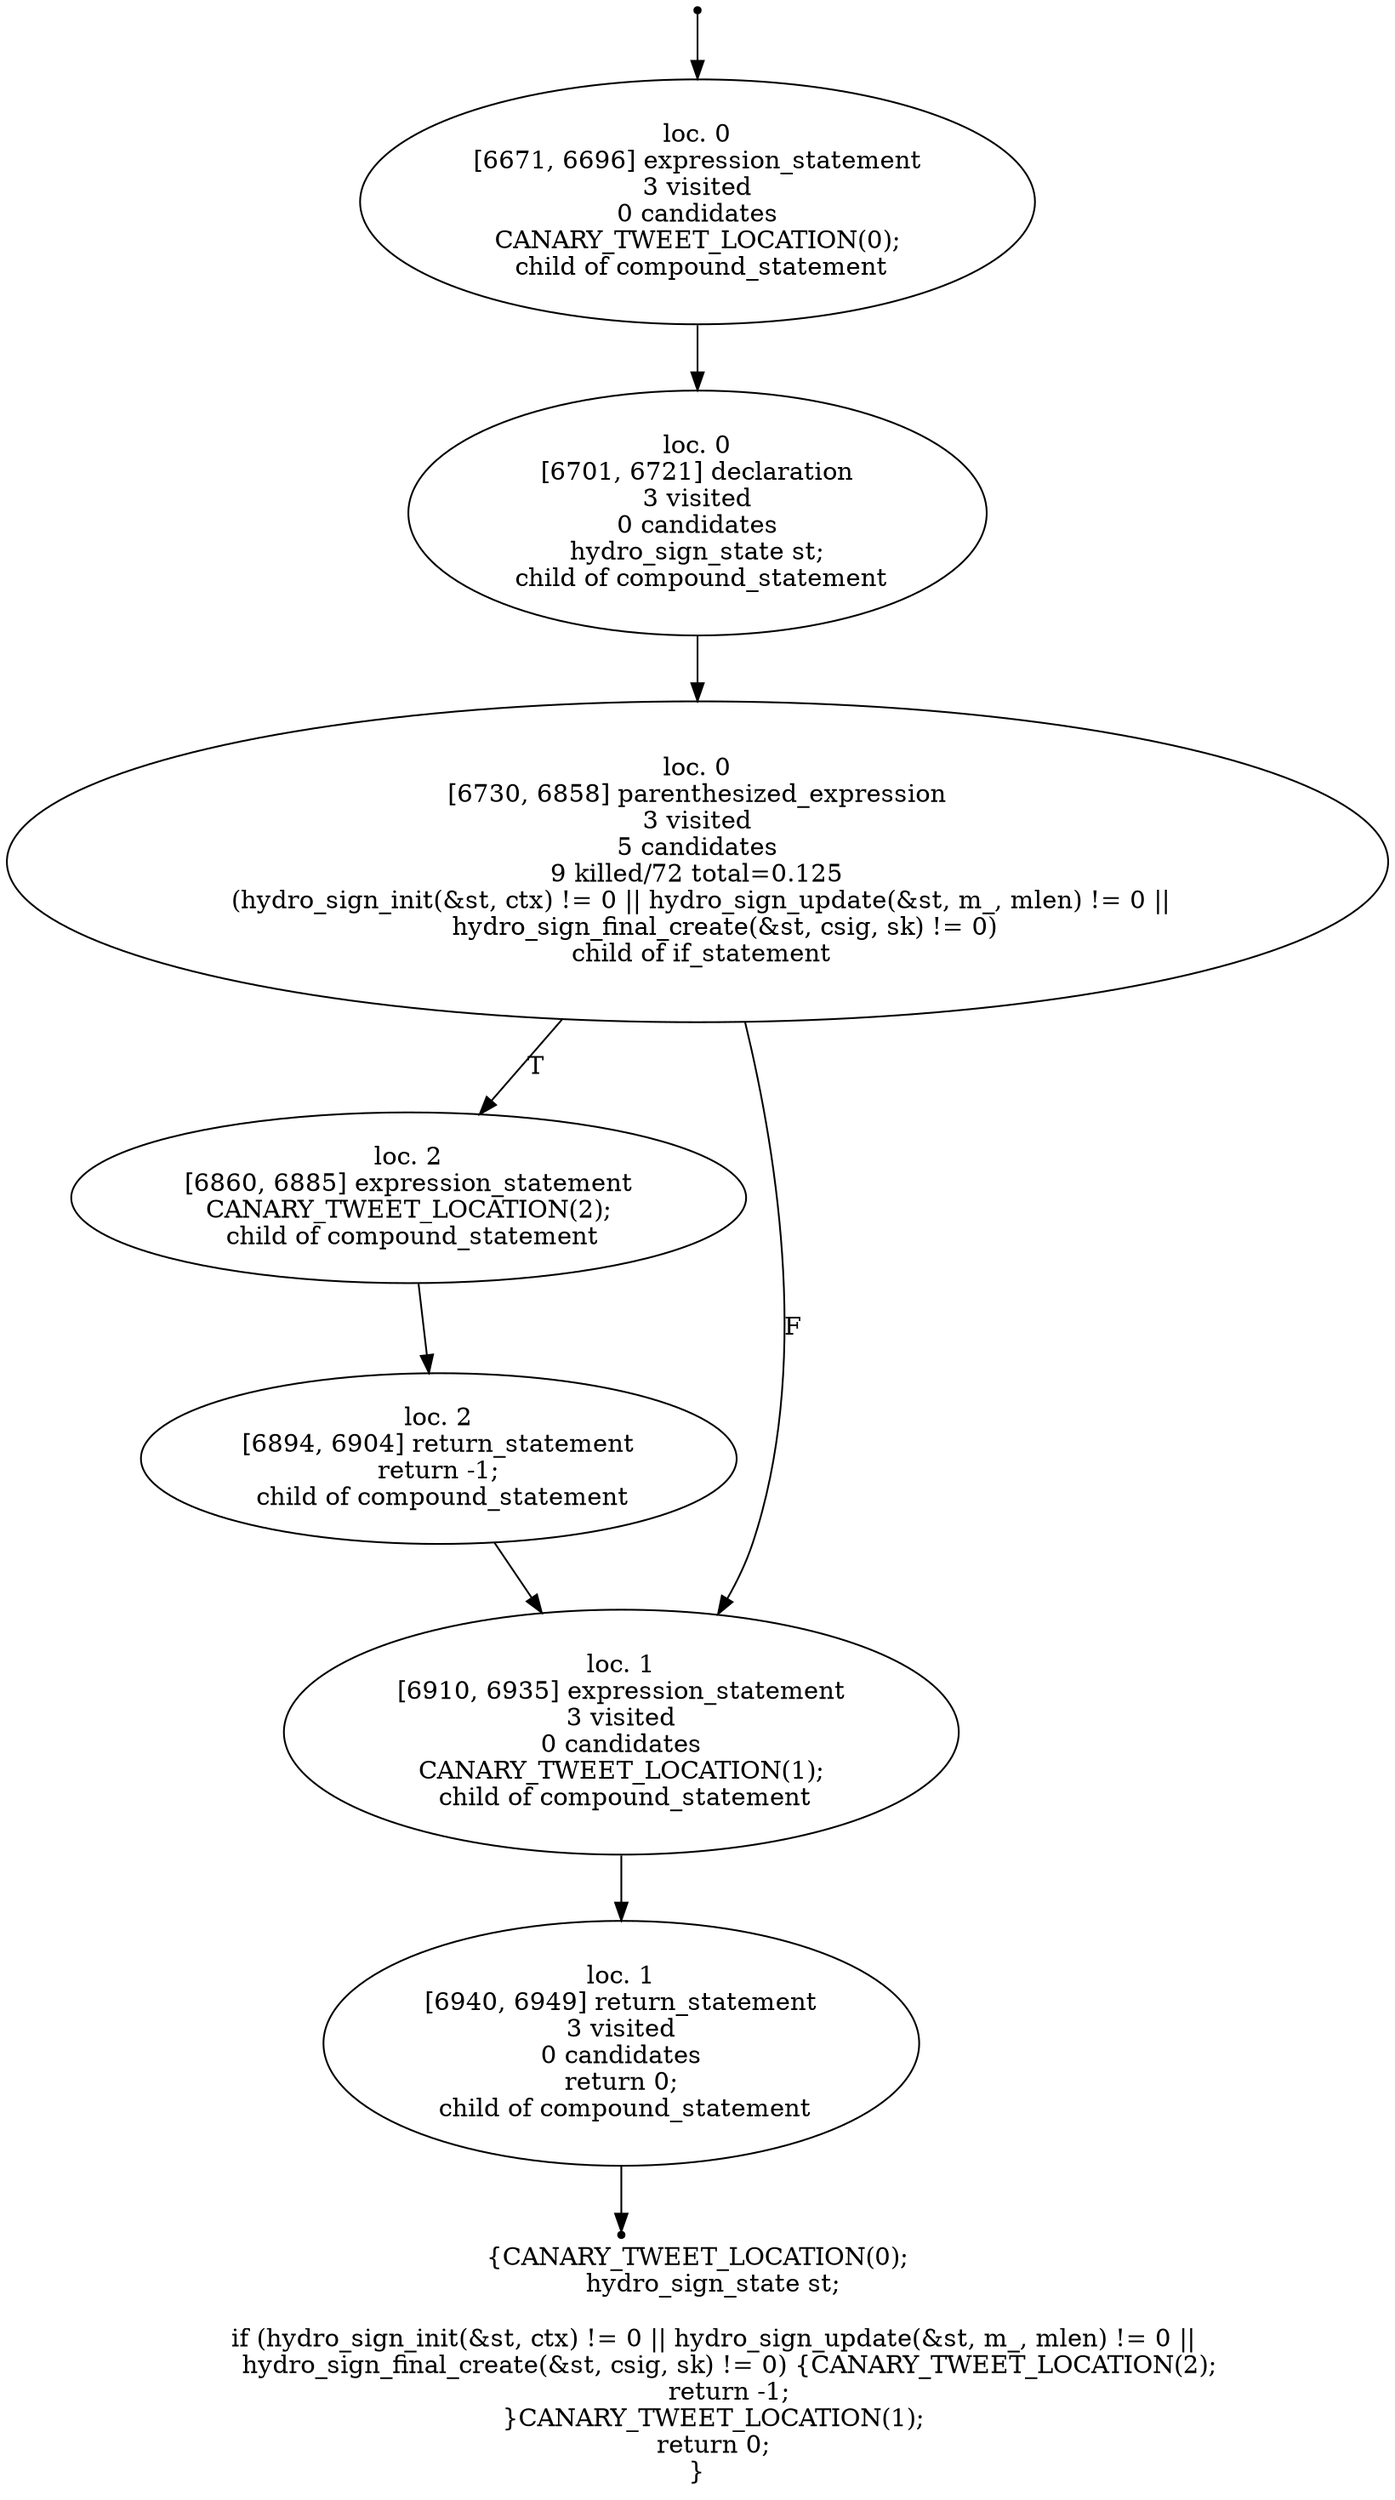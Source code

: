 digraph hydro_sign_create_localised_12 {
	initial [shape=point]
	initial -> "loc. 0
[6671, 6696] expression_statement
3 visited
0 candidates
 CANARY_TWEET_LOCATION(0); 
 child of compound_statement"
	final [shape=point]
	"loc. 1
[6940, 6949] return_statement
3 visited
0 candidates
 return 0; 
 child of compound_statement" -> final
	"loc. 0
[6671, 6696] expression_statement
3 visited
0 candidates
 CANARY_TWEET_LOCATION(0); 
 child of compound_statement"
	"loc. 0
[6671, 6696] expression_statement
3 visited
0 candidates
 CANARY_TWEET_LOCATION(0); 
 child of compound_statement" -> "loc. 0
[6701, 6721] declaration
3 visited
0 candidates
 hydro_sign_state st; 
 child of compound_statement"
	"loc. 0
[6701, 6721] declaration
3 visited
0 candidates
 hydro_sign_state st; 
 child of compound_statement"
	"loc. 0
[6701, 6721] declaration
3 visited
0 candidates
 hydro_sign_state st; 
 child of compound_statement" -> "loc. 0
[6730, 6858] parenthesized_expression
3 visited
5 candidates
9 killed/72 total=0.125
 (hydro_sign_init(&st, ctx) != 0 || hydro_sign_update(&st, m_, mlen) != 0 ||
        hydro_sign_final_create(&st, csig, sk) != 0) 
 child of if_statement"
	"loc. 0
[6730, 6858] parenthesized_expression
3 visited
5 candidates
9 killed/72 total=0.125
 (hydro_sign_init(&st, ctx) != 0 || hydro_sign_update(&st, m_, mlen) != 0 ||
        hydro_sign_final_create(&st, csig, sk) != 0) 
 child of if_statement"
	"loc. 0
[6730, 6858] parenthesized_expression
3 visited
5 candidates
9 killed/72 total=0.125
 (hydro_sign_init(&st, ctx) != 0 || hydro_sign_update(&st, m_, mlen) != 0 ||
        hydro_sign_final_create(&st, csig, sk) != 0) 
 child of if_statement" -> "loc. 2
[6860, 6885] expression_statement
 CANARY_TWEET_LOCATION(2); 
 child of compound_statement" [label=T]
	"loc. 0
[6730, 6858] parenthesized_expression
3 visited
5 candidates
9 killed/72 total=0.125
 (hydro_sign_init(&st, ctx) != 0 || hydro_sign_update(&st, m_, mlen) != 0 ||
        hydro_sign_final_create(&st, csig, sk) != 0) 
 child of if_statement" -> "loc. 1
[6910, 6935] expression_statement
3 visited
0 candidates
 CANARY_TWEET_LOCATION(1); 
 child of compound_statement" [label=F]
	"loc. 2
[6860, 6885] expression_statement
 CANARY_TWEET_LOCATION(2); 
 child of compound_statement"
	"loc. 2
[6860, 6885] expression_statement
 CANARY_TWEET_LOCATION(2); 
 child of compound_statement" -> "loc. 2
[6894, 6904] return_statement
 return -1; 
 child of compound_statement"
	"loc. 1
[6910, 6935] expression_statement
3 visited
0 candidates
 CANARY_TWEET_LOCATION(1); 
 child of compound_statement"
	"loc. 1
[6910, 6935] expression_statement
3 visited
0 candidates
 CANARY_TWEET_LOCATION(1); 
 child of compound_statement" -> "loc. 1
[6940, 6949] return_statement
3 visited
0 candidates
 return 0; 
 child of compound_statement"
	"loc. 2
[6894, 6904] return_statement
 return -1; 
 child of compound_statement"
	"loc. 2
[6894, 6904] return_statement
 return -1; 
 child of compound_statement" -> "loc. 1
[6910, 6935] expression_statement
3 visited
0 candidates
 CANARY_TWEET_LOCATION(1); 
 child of compound_statement"
	"loc. 1
[6940, 6949] return_statement
3 visited
0 candidates
 return 0; 
 child of compound_statement"
	label="{CANARY_TWEET_LOCATION(0);
    hydro_sign_state st;

    if (hydro_sign_init(&st, ctx) != 0 || hydro_sign_update(&st, m_, mlen) != 0 ||
        hydro_sign_final_create(&st, csig, sk) != 0) {CANARY_TWEET_LOCATION(2);
        return -1;
    }CANARY_TWEET_LOCATION(1);
    return 0;
}"
}
